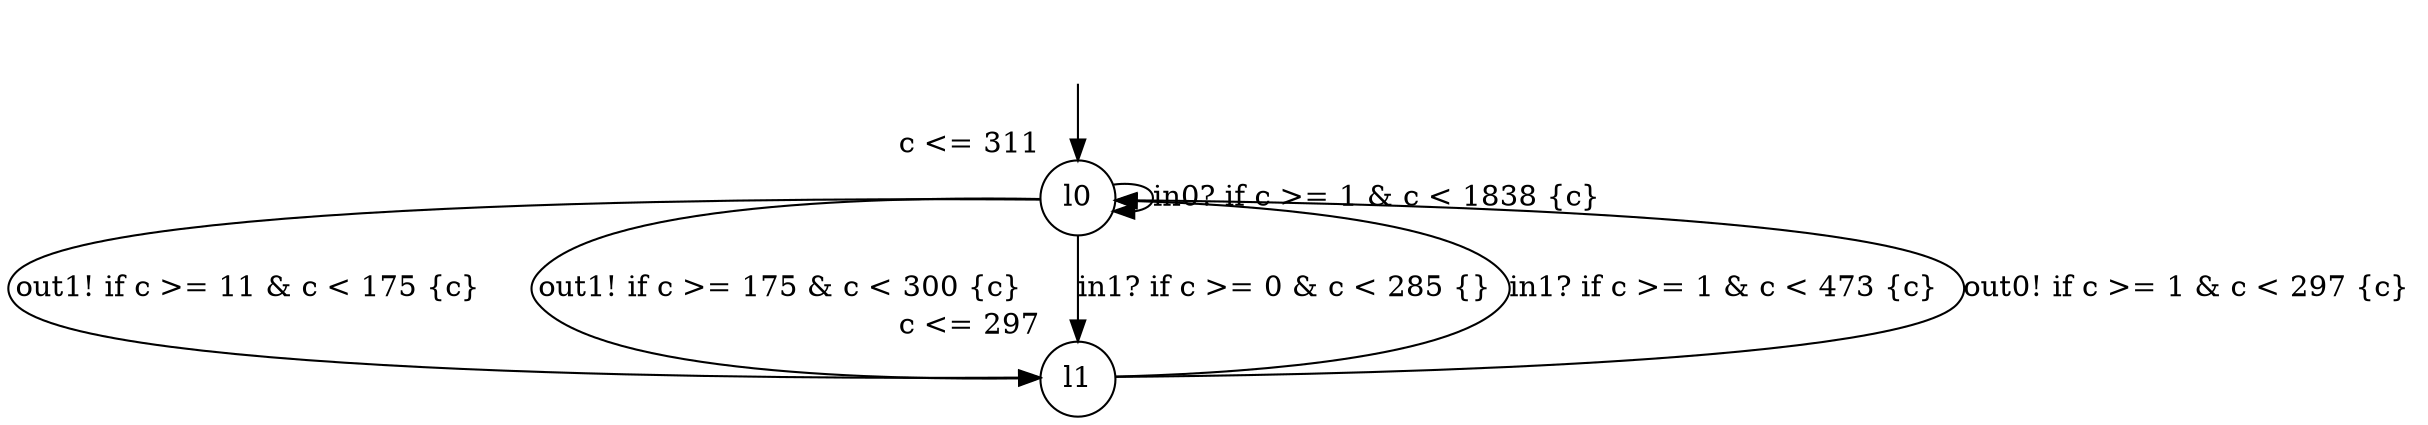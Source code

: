 digraph g {
__start0 [label="" shape="none"];
l0 [shape="circle" margin=0 label="l0", xlabel="c <= 311"];
l1 [shape="circle" margin=0 label="l1", xlabel="c <= 297"];
l0 -> l0 [label="in0? if c >= 1 & c < 1838 {c} "];
l0 -> l1 [label="out1! if c >= 11 & c < 175 {c} "];
l0 -> l1 [label="out1! if c >= 175 & c < 300 {c} "];
l0 -> l1 [label="in1? if c >= 0 & c < 285 {} "];
l1 -> l0 [label="in1? if c >= 1 & c < 473 {c} "];
l1 -> l0 [label="out0! if c >= 1 & c < 297 {c} "];
__start0 -> l0;
}
